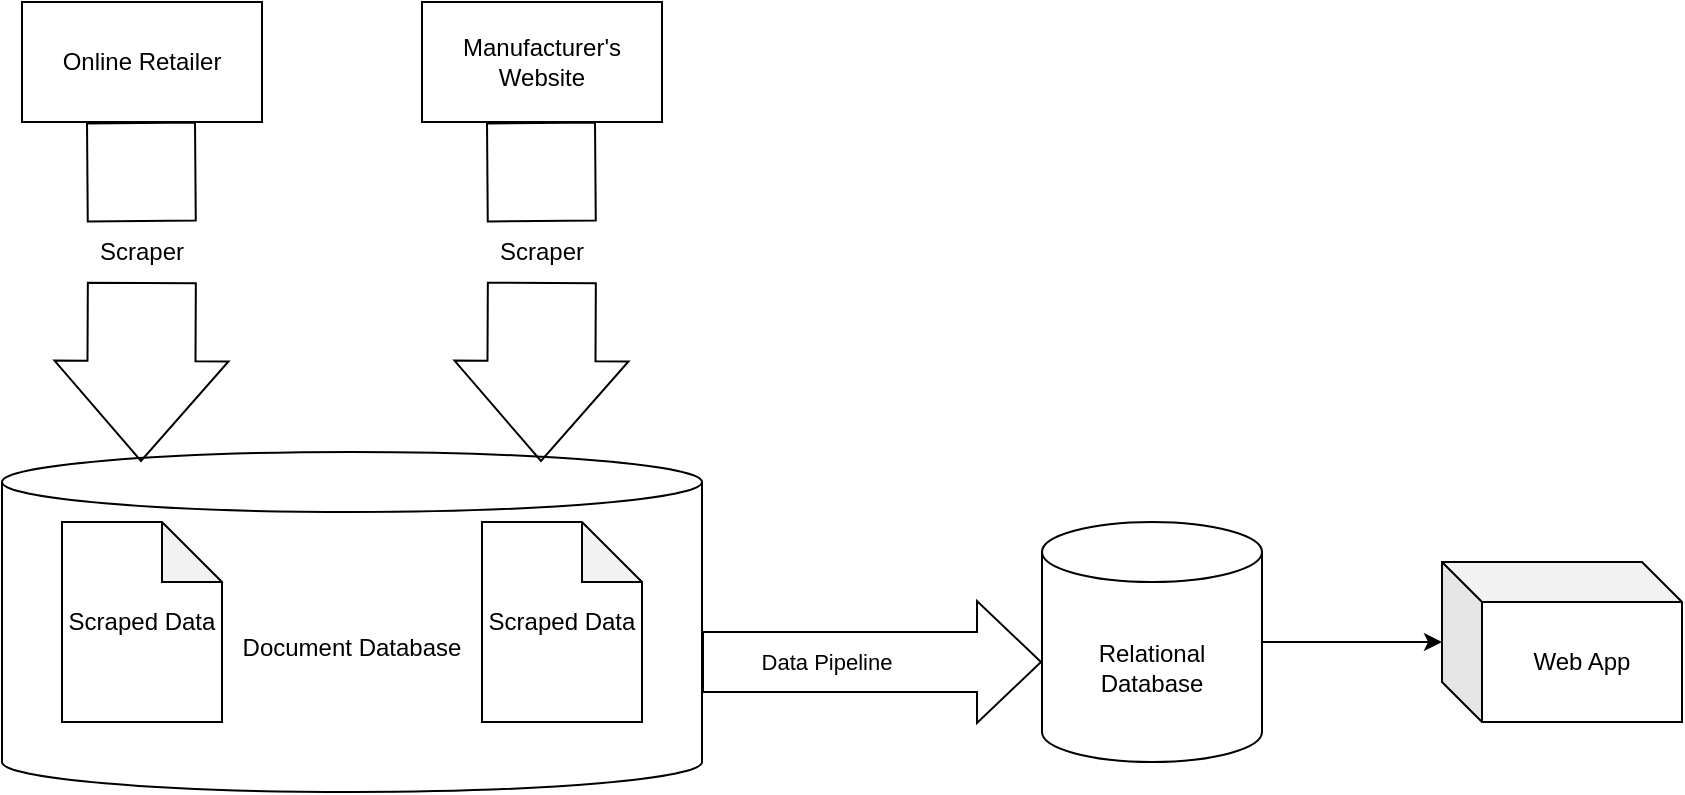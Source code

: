<mxfile version="20.4.0" type="github">
  <diagram id="ObGTrQCJXTsKKXV5H-b5" name="Page-1">
    <mxGraphModel dx="950" dy="788" grid="1" gridSize="10" guides="1" tooltips="1" connect="1" arrows="1" fold="1" page="1" pageScale="1" pageWidth="850" pageHeight="1100" math="0" shadow="0">
      <root>
        <mxCell id="0" />
        <mxCell id="1" parent="0" />
        <mxCell id="mng9ckm2EKGxl6MouuhH-22" value="Document Database" style="shape=cylinder3;whiteSpace=wrap;html=1;boundedLbl=1;backgroundOutline=1;size=15;" vertex="1" parent="1">
          <mxGeometry x="140" y="315" width="350" height="170" as="geometry" />
        </mxCell>
        <mxCell id="mng9ckm2EKGxl6MouuhH-1" value="Online Retailer" style="rounded=0;whiteSpace=wrap;html=1;" vertex="1" parent="1">
          <mxGeometry x="150" y="90" width="120" height="60" as="geometry" />
        </mxCell>
        <mxCell id="mng9ckm2EKGxl6MouuhH-2" value="Manufacturer&#39;s Website" style="rounded=0;whiteSpace=wrap;html=1;" vertex="1" parent="1">
          <mxGeometry x="350" y="90" width="120" height="60" as="geometry" />
        </mxCell>
        <mxCell id="mng9ckm2EKGxl6MouuhH-5" value="" style="shape=flexArrow;endArrow=classic;html=1;rounded=0;width=54;endSize=16.33;endWidth=32;startArrow=none;" edge="1" parent="1" source="mng9ckm2EKGxl6MouuhH-6">
          <mxGeometry width="50" height="50" relative="1" as="geometry">
            <mxPoint x="209.5" y="150" as="sourcePoint" />
            <mxPoint x="209.5" y="320" as="targetPoint" />
          </mxGeometry>
        </mxCell>
        <mxCell id="mng9ckm2EKGxl6MouuhH-6" value="Scraper" style="text;html=1;strokeColor=none;fillColor=none;align=center;verticalAlign=middle;whiteSpace=wrap;rounded=0;" vertex="1" parent="1">
          <mxGeometry x="190" y="200" width="40" height="30" as="geometry" />
        </mxCell>
        <mxCell id="mng9ckm2EKGxl6MouuhH-12" value="" style="shape=flexArrow;endArrow=none;html=1;rounded=0;width=54;endSize=16.33;endWidth=32;" edge="1" parent="1" target="mng9ckm2EKGxl6MouuhH-6">
          <mxGeometry width="50" height="50" relative="1" as="geometry">
            <mxPoint x="209.5" y="150" as="sourcePoint" />
            <mxPoint x="209.5" y="320" as="targetPoint" />
          </mxGeometry>
        </mxCell>
        <mxCell id="mng9ckm2EKGxl6MouuhH-16" value="" style="shape=flexArrow;endArrow=classic;html=1;rounded=0;width=54;endSize=16.33;endWidth=32;startArrow=none;" edge="1" parent="1" source="mng9ckm2EKGxl6MouuhH-17">
          <mxGeometry width="50" height="50" relative="1" as="geometry">
            <mxPoint x="409.5" y="150" as="sourcePoint" />
            <mxPoint x="409.5" y="320" as="targetPoint" />
          </mxGeometry>
        </mxCell>
        <mxCell id="mng9ckm2EKGxl6MouuhH-17" value="Scraper" style="text;html=1;strokeColor=none;fillColor=none;align=center;verticalAlign=middle;whiteSpace=wrap;rounded=0;" vertex="1" parent="1">
          <mxGeometry x="390" y="200" width="40" height="30" as="geometry" />
        </mxCell>
        <mxCell id="mng9ckm2EKGxl6MouuhH-18" value="" style="shape=flexArrow;endArrow=none;html=1;rounded=0;width=54;endSize=16.33;endWidth=32;" edge="1" parent="1" target="mng9ckm2EKGxl6MouuhH-17">
          <mxGeometry width="50" height="50" relative="1" as="geometry">
            <mxPoint x="409.5" y="150" as="sourcePoint" />
            <mxPoint x="409.5" y="320" as="targetPoint" />
          </mxGeometry>
        </mxCell>
        <mxCell id="mng9ckm2EKGxl6MouuhH-20" value="Scraped Data&lt;span style=&quot;color: rgba(0, 0, 0, 0); font-family: monospace; font-size: 0px; text-align: start;&quot;&gt;%3CmxGraphModel%3E%3Croot%3E%3CmxCell%20id%3D%220%22%2F%3E%3CmxCell%20id%3D%221%22%20parent%3D%220%22%2F%3E%3CmxCell%20id%3D%222%22%20value%3D%22%22%20style%3D%22shape%3DflexArrow%3BendArrow%3Dclassic%3Bhtml%3D1%3Brounded%3D0%3Bwidth%3D54%3BendSize%3D16.33%3BendWidth%3D32%3BstartArrow%3Dnone%3B%22%20edge%3D%221%22%20source%3D%223%22%20parent%3D%221%22%3E%3CmxGeometry%20width%3D%2250%22%20height%3D%2250%22%20relative%3D%221%22%20as%3D%22geometry%22%3E%3CmxPoint%20x%3D%22209.5%22%20y%3D%22150%22%20as%3D%22sourcePoint%22%2F%3E%3CmxPoint%20x%3D%22209.5%22%20y%3D%22320%22%20as%3D%22targetPoint%22%2F%3E%3C%2FmxGeometry%3E%3C%2FmxCell%3E%3CmxCell%20id%3D%223%22%20value%3D%22Scraper%22%20style%3D%22text%3Bhtml%3D1%3BstrokeColor%3Dnone%3BfillColor%3Dnone%3Balign%3Dcenter%3BverticalAlign%3Dmiddle%3BwhiteSpace%3Dwrap%3Brounded%3D0%3B%22%20vertex%3D%221%22%20parent%3D%221%22%3E%3CmxGeometry%20x%3D%22190%22%20y%3D%22200%22%20width%3D%2240%22%20height%3D%2230%22%20as%3D%22geometry%22%2F%3E%3C%2FmxCell%3E%3CmxCell%20id%3D%224%22%20value%3D%22%22%20style%3D%22shape%3DflexArrow%3BendArrow%3Dnone%3Bhtml%3D1%3Brounded%3D0%3Bwidth%3D54%3BendSize%3D16.33%3BendWidth%3D32%3B%22%20edge%3D%221%22%20target%3D%223%22%20parent%3D%221%22%3E%3CmxGeometry%20width%3D%2250%22%20height%3D%2250%22%20relative%3D%221%22%20as%3D%22geometry%22%3E%3CmxPoint%20x%3D%22209.5%22%20y%3D%22150%22%20as%3D%22sourcePoint%22%2F%3E%3CmxPoint%20x%3D%22209.5%22%20y%3D%22320%22%20as%3D%22targetPoint%22%2F%3E%3C%2FmxGeometry%3E%3C%2FmxCell%3E%3C%2Froot%3E%3C%2FmxGraphModel%3E&lt;/span&gt;" style="shape=note;whiteSpace=wrap;html=1;backgroundOutline=1;darkOpacity=0.05;" vertex="1" parent="1">
          <mxGeometry x="170" y="350" width="80" height="100" as="geometry" />
        </mxCell>
        <mxCell id="mng9ckm2EKGxl6MouuhH-21" value="Scraped Data&lt;span style=&quot;color: rgba(0, 0, 0, 0); font-family: monospace; font-size: 0px; text-align: start;&quot;&gt;%3CmxGraphModel%3E%3Croot%3E%3CmxCell%20id%3D%220%22%2F%3E%3CmxCell%20id%3D%221%22%20parent%3D%220%22%2F%3E%3CmxCell%20id%3D%222%22%20value%3D%22%22%20style%3D%22shape%3DflexArrow%3BendArrow%3Dclassic%3Bhtml%3D1%3Brounded%3D0%3Bwidth%3D54%3BendSize%3D16.33%3BendWidth%3D32%3BstartArrow%3Dnone%3B%22%20edge%3D%221%22%20source%3D%223%22%20parent%3D%221%22%3E%3CmxGeometry%20width%3D%2250%22%20height%3D%2250%22%20relative%3D%221%22%20as%3D%22geometry%22%3E%3CmxPoint%20x%3D%22209.5%22%20y%3D%22150%22%20as%3D%22sourcePoint%22%2F%3E%3CmxPoint%20x%3D%22209.5%22%20y%3D%22320%22%20as%3D%22targetPoint%22%2F%3E%3C%2FmxGeometry%3E%3C%2FmxCell%3E%3CmxCell%20id%3D%223%22%20value%3D%22Scraper%22%20style%3D%22text%3Bhtml%3D1%3BstrokeColor%3Dnone%3BfillColor%3Dnone%3Balign%3Dcenter%3BverticalAlign%3Dmiddle%3BwhiteSpace%3Dwrap%3Brounded%3D0%3B%22%20vertex%3D%221%22%20parent%3D%221%22%3E%3CmxGeometry%20x%3D%22190%22%20y%3D%22200%22%20width%3D%2240%22%20height%3D%2230%22%20as%3D%22geometry%22%2F%3E%3C%2FmxCell%3E%3CmxCell%20id%3D%224%22%20value%3D%22%22%20style%3D%22shape%3DflexArrow%3BendArrow%3Dnone%3Bhtml%3D1%3Brounded%3D0%3Bwidth%3D54%3BendSize%3D16.33%3BendWidth%3D32%3B%22%20edge%3D%221%22%20target%3D%223%22%20parent%3D%221%22%3E%3CmxGeometry%20width%3D%2250%22%20height%3D%2250%22%20relative%3D%221%22%20as%3D%22geometry%22%3E%3CmxPoint%20x%3D%22209.5%22%20y%3D%22150%22%20as%3D%22sourcePoint%22%2F%3E%3CmxPoint%20x%3D%22209.5%22%20y%3D%22320%22%20as%3D%22targetPoint%22%2F%3E%3C%2FmxGeometry%3E%3C%2FmxCell%3E%3C%2Froot%3E%3C%2FmxGraphModel%3E&lt;/span&gt;" style="shape=note;whiteSpace=wrap;html=1;backgroundOutline=1;darkOpacity=0.05;" vertex="1" parent="1">
          <mxGeometry x="380" y="350" width="80" height="100" as="geometry" />
        </mxCell>
        <mxCell id="mng9ckm2EKGxl6MouuhH-23" value="" style="shape=flexArrow;endArrow=classic;html=1;rounded=0;endWidth=30;endSize=10.33;width=30;" edge="1" parent="1">
          <mxGeometry width="50" height="50" relative="1" as="geometry">
            <mxPoint x="490" y="420" as="sourcePoint" />
            <mxPoint x="660" y="420" as="targetPoint" />
          </mxGeometry>
        </mxCell>
        <mxCell id="mng9ckm2EKGxl6MouuhH-24" value="Data Pipeline" style="edgeLabel;html=1;align=center;verticalAlign=middle;resizable=0;points=[];" vertex="1" connectable="0" parent="mng9ckm2EKGxl6MouuhH-23">
          <mxGeometry x="-0.277" y="11" relative="1" as="geometry">
            <mxPoint y="11" as="offset" />
          </mxGeometry>
        </mxCell>
        <mxCell id="mng9ckm2EKGxl6MouuhH-27" style="edgeStyle=orthogonalEdgeStyle;rounded=0;orthogonalLoop=1;jettySize=auto;html=1;" edge="1" parent="1" source="mng9ckm2EKGxl6MouuhH-25" target="mng9ckm2EKGxl6MouuhH-26">
          <mxGeometry relative="1" as="geometry" />
        </mxCell>
        <mxCell id="mng9ckm2EKGxl6MouuhH-25" value="Relational Database" style="shape=cylinder3;whiteSpace=wrap;html=1;boundedLbl=1;backgroundOutline=1;size=15;" vertex="1" parent="1">
          <mxGeometry x="660" y="350" width="110" height="120" as="geometry" />
        </mxCell>
        <mxCell id="mng9ckm2EKGxl6MouuhH-26" value="Web App" style="shape=cube;whiteSpace=wrap;html=1;boundedLbl=1;backgroundOutline=1;darkOpacity=0.05;darkOpacity2=0.1;" vertex="1" parent="1">
          <mxGeometry x="860" y="370" width="120" height="80" as="geometry" />
        </mxCell>
      </root>
    </mxGraphModel>
  </diagram>
</mxfile>
